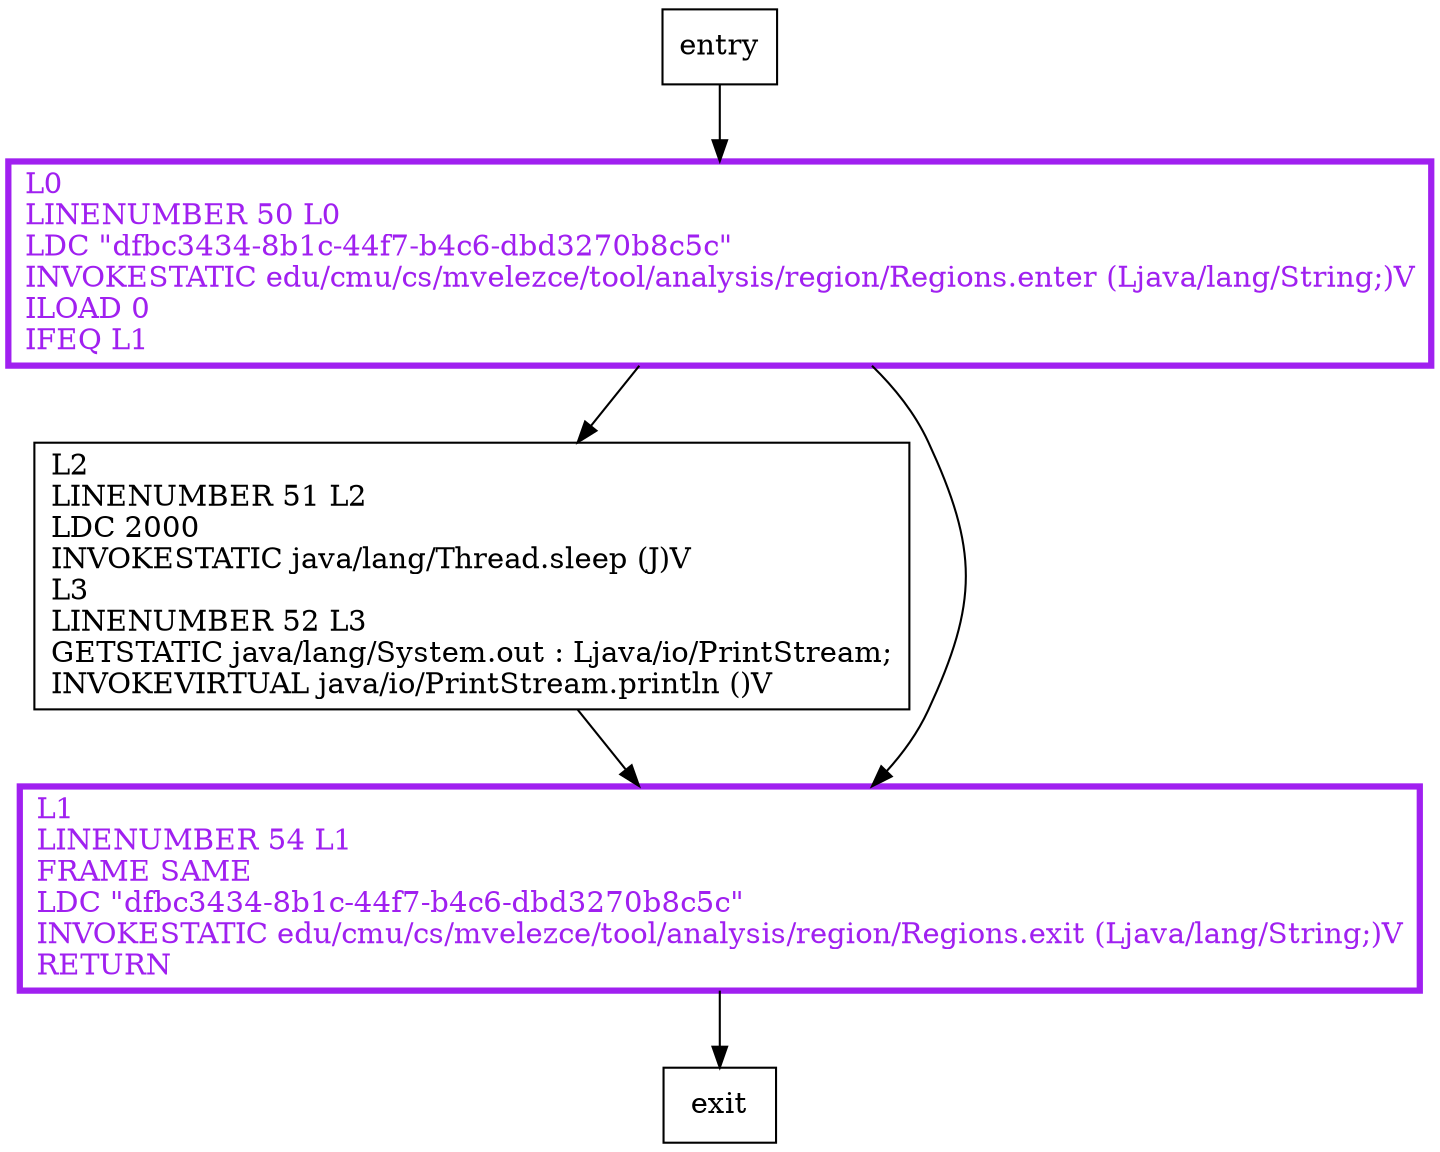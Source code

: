 digraph moo {
node [shape=record];
325582512 [label="L2\lLINENUMBER 51 L2\lLDC 2000\lINVOKESTATIC java/lang/Thread.sleep (J)V\lL3\lLINENUMBER 52 L3\lGETSTATIC java/lang/System.out : Ljava/io/PrintStream;\lINVOKEVIRTUAL java/io/PrintStream.println ()V\l"];
1066059186 [label="L0\lLINENUMBER 50 L0\lLDC \"dfbc3434-8b1c-44f7-b4c6-dbd3270b8c5c\"\lINVOKESTATIC edu/cmu/cs/mvelezce/tool/analysis/region/Regions.enter (Ljava/lang/String;)V\lILOAD 0\lIFEQ L1\l"];
1656232179 [label="L1\lLINENUMBER 54 L1\lFRAME SAME\lLDC \"dfbc3434-8b1c-44f7-b4c6-dbd3270b8c5c\"\lINVOKESTATIC edu/cmu/cs/mvelezce/tool/analysis/region/Regions.exit (Ljava/lang/String;)V\lRETURN\l"];
entry;
exit;
entry -> 1066059186;
325582512 -> 1656232179;
1066059186 -> 325582512;
1066059186 -> 1656232179;
1656232179 -> exit;
1066059186[fontcolor="purple", penwidth=3, color="purple"];
1656232179[fontcolor="purple", penwidth=3, color="purple"];
}
